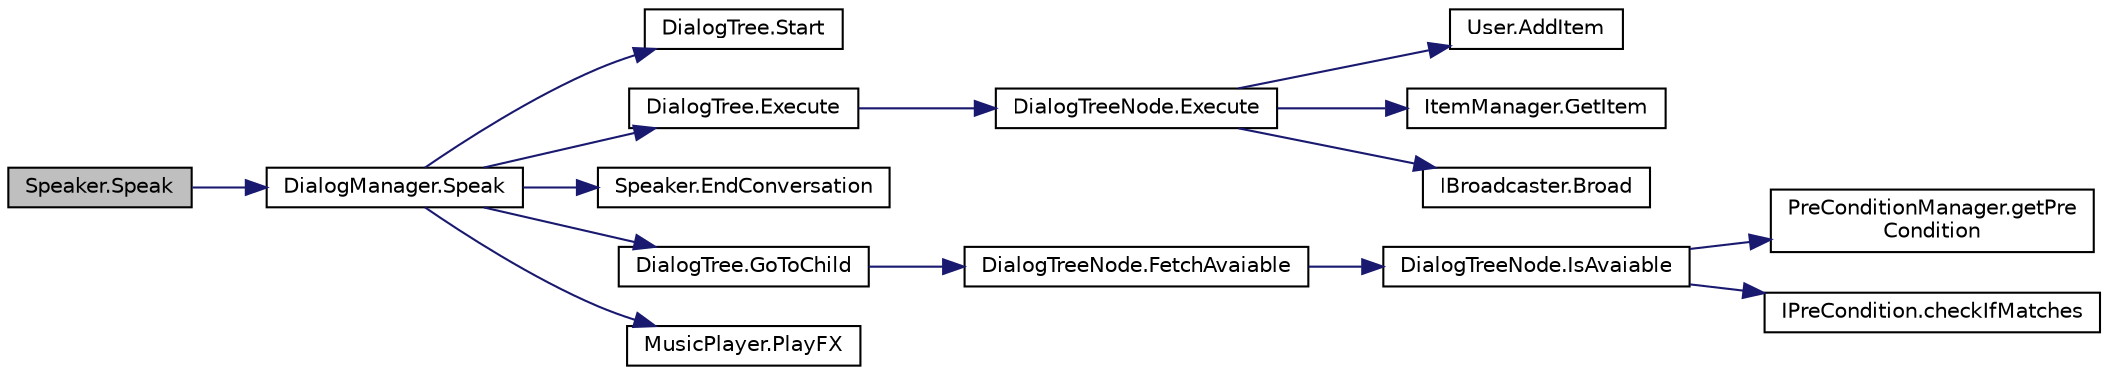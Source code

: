 digraph "Speaker.Speak"
{
  edge [fontname="Helvetica",fontsize="10",labelfontname="Helvetica",labelfontsize="10"];
  node [fontname="Helvetica",fontsize="10",shape=record];
  rankdir="LR";
  Node22 [label="Speaker.Speak",height=0.2,width=0.4,color="black", fillcolor="grey75", style="filled", fontcolor="black"];
  Node22 -> Node23 [color="midnightblue",fontsize="10",style="solid",fontname="Helvetica"];
  Node23 [label="DialogManager.Speak",height=0.2,width=0.4,color="black", fillcolor="white", style="filled",URL="$class_dialog_manager.html#adb08b3e8f79421f1728a96db49834b5a",tooltip="Try to speak an dialog. If there is a dialog alredy happening, check it&#39;s priority and choose to main..."];
  Node23 -> Node24 [color="midnightblue",fontsize="10",style="solid",fontname="Helvetica"];
  Node24 [label="DialogTree.Start",height=0.2,width=0.4,color="black", fillcolor="white", style="filled",URL="$class_dialog_tree.html#ab20849860a2d363b75c5109c7a2f1197",tooltip="Set&#39;s the head of the tree back to it&#39;s original position. "];
  Node23 -> Node25 [color="midnightblue",fontsize="10",style="solid",fontname="Helvetica"];
  Node25 [label="DialogTree.Execute",height=0.2,width=0.4,color="black", fillcolor="white", style="filled",URL="$class_dialog_tree.html#a16bf6f5e3649166257df4181f6235c2a"];
  Node25 -> Node26 [color="midnightblue",fontsize="10",style="solid",fontname="Helvetica"];
  Node26 [label="DialogTreeNode.Execute",height=0.2,width=0.4,color="black", fillcolor="white", style="filled",URL="$class_dialog_tree_node.html#a24ffb8e16b92716b2e2b3c1ed23b5e77",tooltip="When the node is reached, gives a list of rewards for the player "];
  Node26 -> Node27 [color="midnightblue",fontsize="10",style="solid",fontname="Helvetica"];
  Node27 [label="User.AddItem",height=0.2,width=0.4,color="black", fillcolor="white", style="filled",URL="$class_user.html#af244e875ca30da2d71196177b74ace9c",tooltip="Adds and generic item to players list of items "];
  Node26 -> Node28 [color="midnightblue",fontsize="10",style="solid",fontname="Helvetica"];
  Node28 [label="ItemManager.GetItem",height=0.2,width=0.4,color="black", fillcolor="white", style="filled",URL="$class_item_manager.html#a8a647ef9905913f5b9526aa2c72844da",tooltip="Returns an item in the repository by identifier "];
  Node26 -> Node29 [color="midnightblue",fontsize="10",style="solid",fontname="Helvetica"];
  Node29 [label="IBroadcaster.Broad",height=0.2,width=0.4,color="black", fillcolor="white", style="filled",URL="$interface_i_broadcaster.html#a34c06d30138699923d95153e27f5d673"];
  Node23 -> Node30 [color="midnightblue",fontsize="10",style="solid",fontname="Helvetica"];
  Node30 [label="Speaker.EndConversation",height=0.2,width=0.4,color="black", fillcolor="white", style="filled",URL="$class_speaker.html#a0704902636b1742d46df7a9ba466e303",tooltip="Called everytime a conversation is finished. Can be extended for executing actions. "];
  Node23 -> Node31 [color="midnightblue",fontsize="10",style="solid",fontname="Helvetica"];
  Node31 [label="DialogTree.GoToChild",height=0.2,width=0.4,color="black", fillcolor="white", style="filled",URL="$class_dialog_tree.html#a5caae57dc42e49339934bb69a42f177c",tooltip="Go down a level in the tree for one of it&#39;s childs. "];
  Node31 -> Node32 [color="midnightblue",fontsize="10",style="solid",fontname="Helvetica"];
  Node32 [label="DialogTreeNode.FetchAvaiable",height=0.2,width=0.4,color="black", fillcolor="white", style="filled",URL="$class_dialog_tree_node.html#ad6d251b6091ec93f1cb1d0035f12d390",tooltip="Execute it when needed to traverse down the tree and go for a child node. Additional logic can be add..."];
  Node32 -> Node33 [color="midnightblue",fontsize="10",style="solid",fontname="Helvetica"];
  Node33 [label="DialogTreeNode.IsAvaiable",height=0.2,width=0.4,color="black", fillcolor="white", style="filled",URL="$class_dialog_tree_node.html#a4896939b9b1b29c3b38d7a7fa19598a2",tooltip="Check if all the pre conditions are satisfied. "];
  Node33 -> Node34 [color="midnightblue",fontsize="10",style="solid",fontname="Helvetica"];
  Node34 [label="PreConditionManager.getPre\lCondition",height=0.2,width=0.4,color="black", fillcolor="white", style="filled",URL="$class_pre_condition_manager.html#a036fbcf1a5ffea8fcba11bcb0c851a2f",tooltip="Returns an preCondition in the repository by identifier "];
  Node33 -> Node35 [color="midnightblue",fontsize="10",style="solid",fontname="Helvetica"];
  Node35 [label="IPreCondition.checkIfMatches",height=0.2,width=0.4,color="black", fillcolor="white", style="filled",URL="$interface_i_pre_condition.html#af61f28b9da29cdcd726baec712991470"];
  Node23 -> Node36 [color="midnightblue",fontsize="10",style="solid",fontname="Helvetica"];
  Node36 [label="MusicPlayer.PlayFX",height=0.2,width=0.4,color="black", fillcolor="white", style="filled",URL="$class_music_player.html#ae64f83705fb319f7cabb29a7d04312b7",tooltip="Play an effect one shot "];
}
